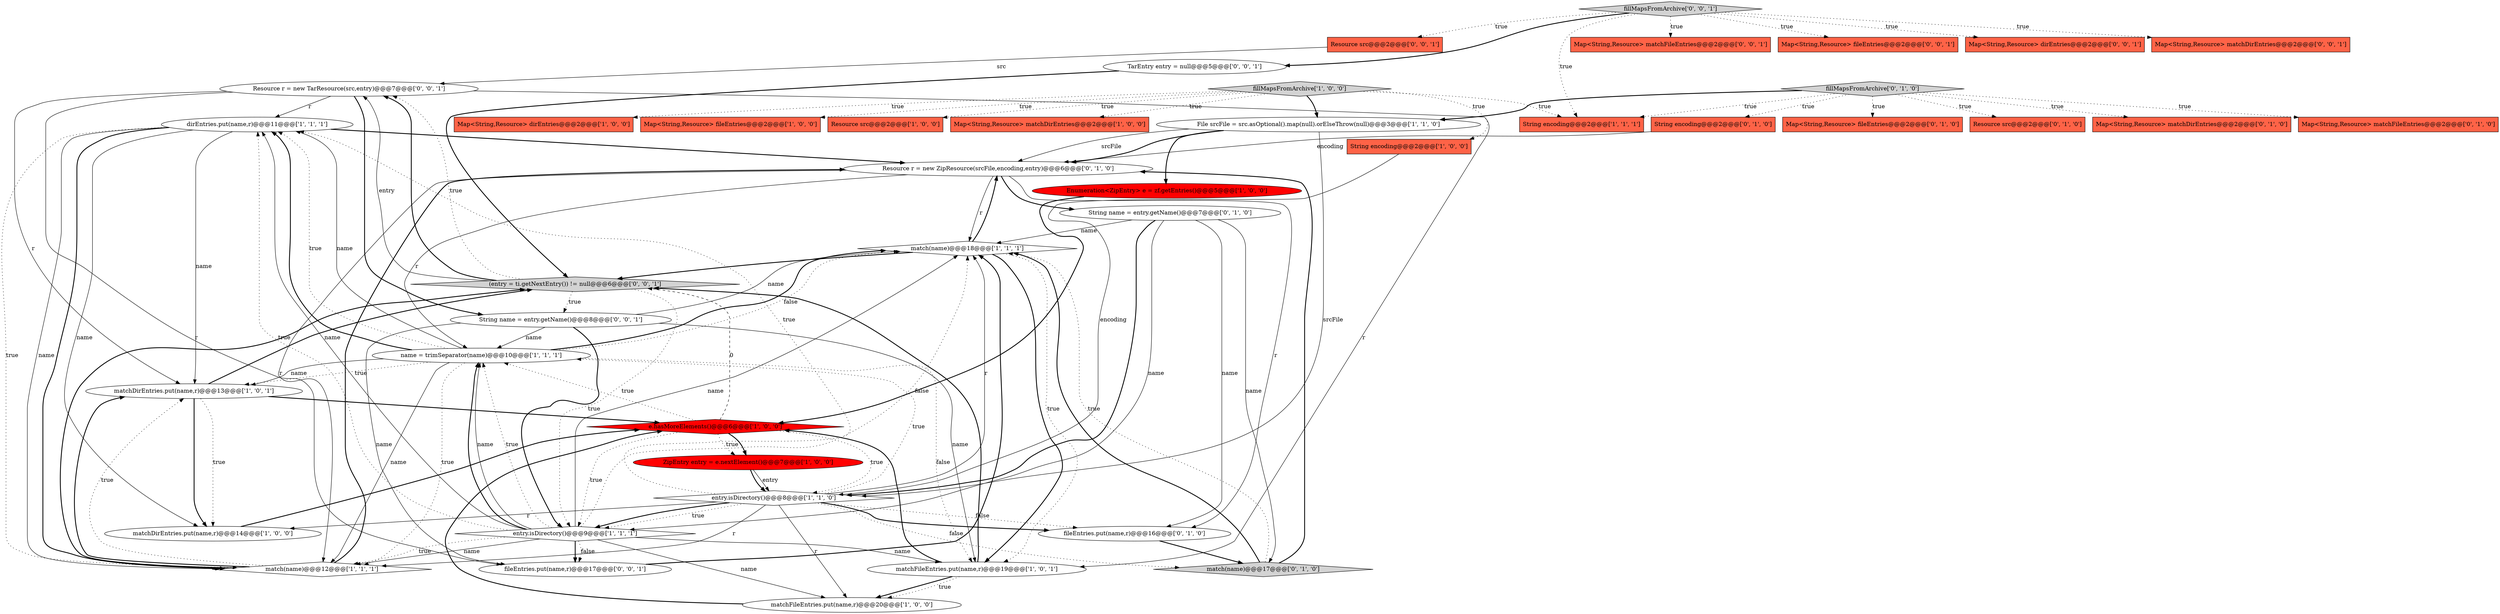 digraph {
31 [style = filled, label = "Resource r = new TarResource(src,entry)@@@7@@@['0', '0', '1']", fillcolor = white, shape = ellipse image = "AAA0AAABBB3BBB"];
3 [style = filled, label = "match(name)@@@18@@@['1', '1', '1']", fillcolor = white, shape = diamond image = "AAA0AAABBB1BBB"];
18 [style = filled, label = "entry.isDirectory()@@@9@@@['1', '1', '1']", fillcolor = white, shape = diamond image = "AAA0AAABBB1BBB"];
16 [style = filled, label = "dirEntries.put(name,r)@@@11@@@['1', '1', '1']", fillcolor = white, shape = ellipse image = "AAA0AAABBB1BBB"];
22 [style = filled, label = "fileEntries.put(name,r)@@@16@@@['0', '1', '0']", fillcolor = white, shape = ellipse image = "AAA0AAABBB2BBB"];
1 [style = filled, label = "entry.isDirectory()@@@8@@@['1', '1', '0']", fillcolor = white, shape = diamond image = "AAA0AAABBB1BBB"];
13 [style = filled, label = "e.hasMoreElements()@@@6@@@['1', '0', '0']", fillcolor = red, shape = diamond image = "AAA1AAABBB1BBB"];
24 [style = filled, label = "String encoding@@@2@@@['0', '1', '0']", fillcolor = tomato, shape = box image = "AAA0AAABBB2BBB"];
26 [style = filled, label = "Resource r = new ZipResource(srcFile,encoding,entry)@@@6@@@['0', '1', '0']", fillcolor = white, shape = ellipse image = "AAA0AAABBB2BBB"];
23 [style = filled, label = "Map<String,Resource> matchFileEntries@@@2@@@['0', '1', '0']", fillcolor = tomato, shape = box image = "AAA0AAABBB2BBB"];
7 [style = filled, label = "Map<String,Resource> fileEntries@@@2@@@['1', '0', '0']", fillcolor = tomato, shape = box image = "AAA0AAABBB1BBB"];
35 [style = filled, label = "Map<String,Resource> matchFileEntries@@@2@@@['0', '0', '1']", fillcolor = tomato, shape = box image = "AAA0AAABBB3BBB"];
30 [style = filled, label = "fillMapsFromArchive['0', '1', '0']", fillcolor = lightgray, shape = diamond image = "AAA0AAABBB2BBB"];
5 [style = filled, label = "ZipEntry entry = e.nextElement()@@@7@@@['1', '0', '0']", fillcolor = red, shape = ellipse image = "AAA1AAABBB1BBB"];
0 [style = filled, label = "Resource src@@@2@@@['1', '0', '0']", fillcolor = tomato, shape = box image = "AAA0AAABBB1BBB"];
8 [style = filled, label = "File srcFile = src.asOptional().map(null).orElseThrow(null)@@@3@@@['1', '1', '0']", fillcolor = white, shape = ellipse image = "AAA0AAABBB1BBB"];
4 [style = filled, label = "matchFileEntries.put(name,r)@@@20@@@['1', '0', '0']", fillcolor = white, shape = ellipse image = "AAA0AAABBB1BBB"];
15 [style = filled, label = "Map<String,Resource> matchDirEntries@@@2@@@['1', '0', '0']", fillcolor = tomato, shape = box image = "AAA0AAABBB1BBB"];
34 [style = filled, label = "Map<String,Resource> fileEntries@@@2@@@['0', '0', '1']", fillcolor = tomato, shape = box image = "AAA0AAABBB3BBB"];
40 [style = filled, label = "String name = entry.getName()@@@8@@@['0', '0', '1']", fillcolor = white, shape = ellipse image = "AAA0AAABBB3BBB"];
17 [style = filled, label = "String encoding@@@2@@@['1', '1', '1']", fillcolor = tomato, shape = box image = "AAA0AAABBB1BBB"];
39 [style = filled, label = "Map<String,Resource> dirEntries@@@2@@@['0', '0', '1']", fillcolor = tomato, shape = box image = "AAA0AAABBB3BBB"];
29 [style = filled, label = "String name = entry.getName()@@@7@@@['0', '1', '0']", fillcolor = white, shape = ellipse image = "AAA0AAABBB2BBB"];
33 [style = filled, label = "fileEntries.put(name,r)@@@17@@@['0', '0', '1']", fillcolor = white, shape = ellipse image = "AAA0AAABBB3BBB"];
14 [style = filled, label = "match(name)@@@12@@@['1', '1', '1']", fillcolor = white, shape = diamond image = "AAA0AAABBB1BBB"];
6 [style = filled, label = "matchFileEntries.put(name,r)@@@19@@@['1', '0', '1']", fillcolor = white, shape = ellipse image = "AAA0AAABBB1BBB"];
10 [style = filled, label = "fillMapsFromArchive['1', '0', '0']", fillcolor = lightgray, shape = diamond image = "AAA0AAABBB1BBB"];
20 [style = filled, label = "Enumeration<ZipEntry> e = zf.getEntries()@@@5@@@['1', '0', '0']", fillcolor = red, shape = ellipse image = "AAA1AAABBB1BBB"];
21 [style = filled, label = "Map<String,Resource> fileEntries@@@2@@@['0', '1', '0']", fillcolor = tomato, shape = box image = "AAA0AAABBB2BBB"];
27 [style = filled, label = "match(name)@@@17@@@['0', '1', '0']", fillcolor = lightgray, shape = diamond image = "AAA0AAABBB2BBB"];
36 [style = filled, label = "TarEntry entry = null@@@5@@@['0', '0', '1']", fillcolor = white, shape = ellipse image = "AAA0AAABBB3BBB"];
38 [style = filled, label = "Map<String,Resource> matchDirEntries@@@2@@@['0', '0', '1']", fillcolor = tomato, shape = box image = "AAA0AAABBB3BBB"];
41 [style = filled, label = "fillMapsFromArchive['0', '0', '1']", fillcolor = lightgray, shape = diamond image = "AAA0AAABBB3BBB"];
9 [style = filled, label = "matchDirEntries.put(name,r)@@@13@@@['1', '0', '1']", fillcolor = white, shape = ellipse image = "AAA0AAABBB1BBB"];
25 [style = filled, label = "Resource src@@@2@@@['0', '1', '0']", fillcolor = tomato, shape = box image = "AAA0AAABBB2BBB"];
32 [style = filled, label = "(entry = ti.getNextEntry()) != null@@@6@@@['0', '0', '1']", fillcolor = lightgray, shape = diamond image = "AAA0AAABBB3BBB"];
19 [style = filled, label = "matchDirEntries.put(name,r)@@@14@@@['1', '0', '0']", fillcolor = white, shape = ellipse image = "AAA0AAABBB1BBB"];
28 [style = filled, label = "Map<String,Resource> matchDirEntries@@@2@@@['0', '1', '0']", fillcolor = tomato, shape = box image = "AAA0AAABBB2BBB"];
11 [style = filled, label = "String encoding@@@2@@@['1', '0', '0']", fillcolor = tomato, shape = box image = "AAA0AAABBB1BBB"];
37 [style = filled, label = "Resource src@@@2@@@['0', '0', '1']", fillcolor = tomato, shape = box image = "AAA0AAABBB3BBB"];
2 [style = filled, label = "name = trimSeparator(name)@@@10@@@['1', '1', '1']", fillcolor = white, shape = ellipse image = "AAA0AAABBB1BBB"];
12 [style = filled, label = "Map<String,Resource> dirEntries@@@2@@@['1', '0', '0']", fillcolor = tomato, shape = box image = "AAA0AAABBB1BBB"];
29->18 [style = solid, label="name"];
5->1 [style = solid, label="entry"];
31->6 [style = solid, label="r"];
2->14 [style = solid, label="name"];
13->5 [style = dotted, label="true"];
8->1 [style = solid, label="srcFile"];
3->6 [style = dotted, label="true"];
41->38 [style = dotted, label="true"];
26->3 [style = solid, label="r"];
31->16 [style = solid, label="r"];
8->20 [style = bold, label=""];
10->8 [style = bold, label=""];
16->14 [style = solid, label="name"];
40->2 [style = solid, label="name"];
1->3 [style = solid, label="r"];
16->14 [style = bold, label=""];
31->40 [style = bold, label=""];
1->4 [style = solid, label="r"];
14->9 [style = bold, label=""];
40->6 [style = solid, label="name"];
2->16 [style = solid, label="name"];
29->1 [style = bold, label=""];
30->8 [style = bold, label=""];
41->17 [style = dotted, label="true"];
29->27 [style = solid, label="name"];
18->3 [style = dotted, label="false"];
2->16 [style = bold, label=""];
6->32 [style = bold, label=""];
1->14 [style = solid, label="r"];
18->3 [style = solid, label="name"];
1->27 [style = dotted, label="false"];
33->3 [style = bold, label=""];
18->16 [style = dotted, label="true"];
26->2 [style = solid, label="r"];
18->4 [style = solid, label="name"];
40->33 [style = solid, label="name"];
9->32 [style = bold, label=""];
16->26 [style = bold, label=""];
11->1 [style = solid, label="encoding"];
16->19 [style = solid, label="name"];
13->32 [style = dashed, label="0"];
1->18 [style = dotted, label="true"];
5->1 [style = bold, label=""];
6->4 [style = bold, label=""];
18->14 [style = solid, label="name"];
19->13 [style = bold, label=""];
8->26 [style = solid, label="srcFile"];
16->14 [style = dotted, label="true"];
30->23 [style = dotted, label="true"];
26->14 [style = solid, label="r"];
13->5 [style = bold, label=""];
10->0 [style = dotted, label="true"];
40->3 [style = solid, label="name"];
30->28 [style = dotted, label="true"];
32->31 [style = bold, label=""];
32->31 [style = dotted, label="true"];
27->26 [style = bold, label=""];
13->18 [style = dotted, label="true"];
32->18 [style = dotted, label="true"];
20->13 [style = bold, label=""];
41->35 [style = dotted, label="true"];
2->3 [style = bold, label=""];
4->13 [style = bold, label=""];
18->33 [style = bold, label=""];
2->3 [style = dotted, label="false"];
29->22 [style = solid, label="name"];
3->26 [style = bold, label=""];
3->6 [style = bold, label=""];
18->6 [style = solid, label="name"];
18->2 [style = solid, label="name"];
37->31 [style = solid, label="src"];
41->37 [style = dotted, label="true"];
2->9 [style = solid, label="name"];
26->22 [style = solid, label="r"];
10->17 [style = dotted, label="true"];
13->2 [style = dotted, label="true"];
41->34 [style = dotted, label="true"];
9->19 [style = dotted, label="true"];
41->36 [style = bold, label=""];
2->9 [style = dotted, label="true"];
18->16 [style = solid, label="name"];
30->25 [style = dotted, label="true"];
10->11 [style = dotted, label="true"];
6->13 [style = bold, label=""];
24->26 [style = solid, label="encoding"];
1->19 [style = solid, label="r"];
9->19 [style = bold, label=""];
2->14 [style = dotted, label="true"];
1->16 [style = dotted, label="true"];
30->17 [style = dotted, label="true"];
18->33 [style = dotted, label="false"];
14->32 [style = bold, label=""];
32->31 [style = solid, label="entry"];
29->3 [style = solid, label="name"];
2->16 [style = dotted, label="true"];
18->2 [style = dotted, label="true"];
10->12 [style = dotted, label="true"];
30->24 [style = dotted, label="true"];
31->33 [style = solid, label="r"];
26->29 [style = bold, label=""];
31->9 [style = solid, label="r"];
27->3 [style = bold, label=""];
36->32 [style = bold, label=""];
1->18 [style = bold, label=""];
40->18 [style = bold, label=""];
41->39 [style = dotted, label="true"];
32->40 [style = dotted, label="true"];
18->2 [style = bold, label=""];
30->21 [style = dotted, label="true"];
18->14 [style = dotted, label="true"];
27->3 [style = dotted, label="true"];
1->22 [style = bold, label=""];
10->15 [style = dotted, label="true"];
14->26 [style = bold, label=""];
13->1 [style = dotted, label="true"];
6->4 [style = dotted, label="true"];
22->27 [style = bold, label=""];
1->22 [style = dotted, label="false"];
16->9 [style = solid, label="name"];
2->6 [style = dotted, label="false"];
14->9 [style = dotted, label="true"];
1->2 [style = dotted, label="true"];
3->32 [style = bold, label=""];
10->7 [style = dotted, label="true"];
9->13 [style = bold, label=""];
8->26 [style = bold, label=""];
}
